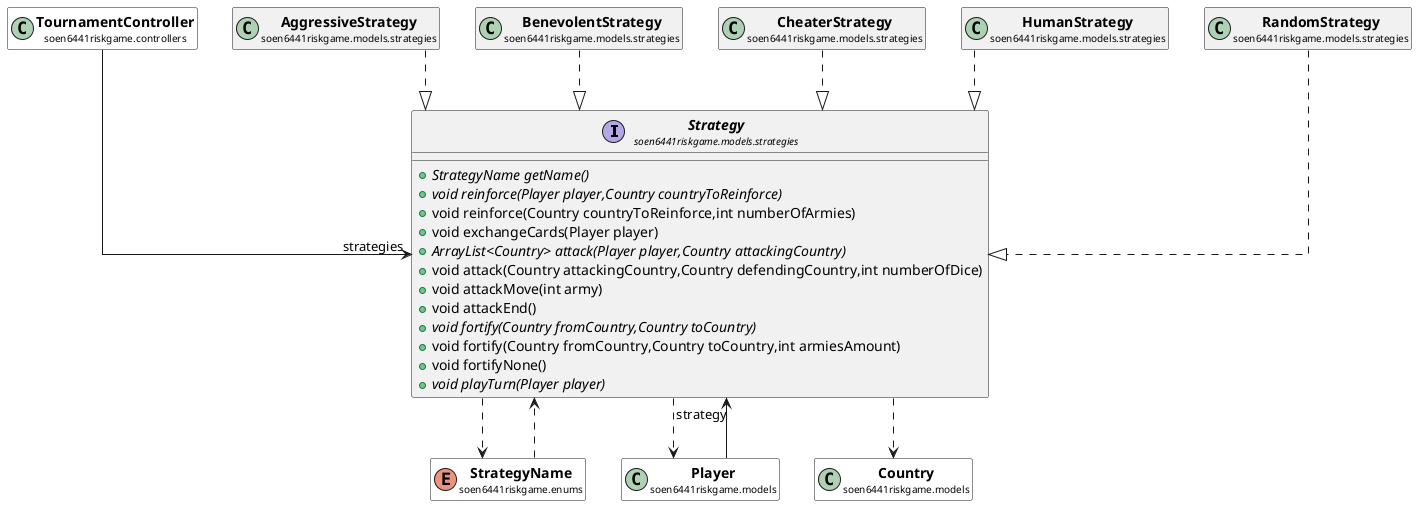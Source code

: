 @startuml

skinparam svgLinkTarget _parent
skinparam linetype ortho
set namespaceSeparator none
interface "<b><size:14>Strategy</b>\n<size:10>soen6441riskgame.models.strategies" as soen6441riskgame.models.strategies.Strategy  [[../../../soen6441riskgame/models/strategies/Strategy.html{soen6441riskgame.models.strategies.Strategy}]] {
{abstract} +StrategyName getName()
{abstract} +void reinforce(Player player,Country countryToReinforce)
+void reinforce(Country countryToReinforce,int numberOfArmies)
+void exchangeCards(Player player)
{abstract} +ArrayList<Country> attack(Player player,Country attackingCountry)
+void attack(Country attackingCountry,Country defendingCountry,int numberOfDice)
+void attackMove(int army)
+void attackEnd()
{abstract} +void fortify(Country fromCountry,Country toCountry)
+void fortify(Country fromCountry,Country toCountry,int armiesAmount)
+void fortifyNone()
{abstract} +void playTurn(Player player)
}


class "<b><size:14>TournamentController</b>\n<size:10>soen6441riskgame.controllers" as soen6441riskgame.controllers.TournamentController  [[../../../soen6441riskgame/controllers/TournamentController.html{soen6441riskgame.controllers.TournamentController}]] #white {
}

hide soen6441riskgame.controllers.TournamentController fields
hide soen6441riskgame.controllers.TournamentController methods

soen6441riskgame.controllers.TournamentController -->  "strategies" soen6441riskgame.models.strategies.Strategy

enum "<b><size:14>StrategyName</b>\n<size:10>soen6441riskgame.enums" as soen6441riskgame.enums.StrategyName  [[../../../soen6441riskgame/enums/StrategyName.html{soen6441riskgame.enums.StrategyName}]] #white {
}

hide soen6441riskgame.enums.StrategyName fields
hide soen6441riskgame.enums.StrategyName methods

soen6441riskgame.enums.StrategyName ..> soen6441riskgame.models.strategies.Strategy

class "<b><size:14>Player</b>\n<size:10>soen6441riskgame.models" as soen6441riskgame.models.Player  [[../../../soen6441riskgame/models/Player.html{soen6441riskgame.models.Player}]] #white {
}

hide soen6441riskgame.models.Player fields
hide soen6441riskgame.models.Player methods

soen6441riskgame.models.Player -->  "strategy" soen6441riskgame.models.strategies.Strategy

class "<b><size:14>AggressiveStrategy</b>\n<size:10>soen6441riskgame.models.strategies" as soen6441riskgame.models.strategies.AggressiveStrategy  [[../../../soen6441riskgame/models/strategies/AggressiveStrategy.html{soen6441riskgame.models.strategies.AggressiveStrategy}]] {
}

hide soen6441riskgame.models.strategies.AggressiveStrategy fields
hide soen6441riskgame.models.strategies.AggressiveStrategy methods

soen6441riskgame.models.strategies.AggressiveStrategy ..|> soen6441riskgame.models.strategies.Strategy

class "<b><size:14>BenevolentStrategy</b>\n<size:10>soen6441riskgame.models.strategies" as soen6441riskgame.models.strategies.BenevolentStrategy  [[../../../soen6441riskgame/models/strategies/BenevolentStrategy.html{soen6441riskgame.models.strategies.BenevolentStrategy}]] {
}

hide soen6441riskgame.models.strategies.BenevolentStrategy fields
hide soen6441riskgame.models.strategies.BenevolentStrategy methods

soen6441riskgame.models.strategies.BenevolentStrategy ..|> soen6441riskgame.models.strategies.Strategy

class "<b><size:14>CheaterStrategy</b>\n<size:10>soen6441riskgame.models.strategies" as soen6441riskgame.models.strategies.CheaterStrategy  [[../../../soen6441riskgame/models/strategies/CheaterStrategy.html{soen6441riskgame.models.strategies.CheaterStrategy}]] {
}

hide soen6441riskgame.models.strategies.CheaterStrategy fields
hide soen6441riskgame.models.strategies.CheaterStrategy methods

soen6441riskgame.models.strategies.CheaterStrategy ..|> soen6441riskgame.models.strategies.Strategy

class "<b><size:14>HumanStrategy</b>\n<size:10>soen6441riskgame.models.strategies" as soen6441riskgame.models.strategies.HumanStrategy  [[../../../soen6441riskgame/models/strategies/HumanStrategy.html{soen6441riskgame.models.strategies.HumanStrategy}]] {
}

hide soen6441riskgame.models.strategies.HumanStrategy fields
hide soen6441riskgame.models.strategies.HumanStrategy methods

soen6441riskgame.models.strategies.HumanStrategy ..|> soen6441riskgame.models.strategies.Strategy

class "<b><size:14>RandomStrategy</b>\n<size:10>soen6441riskgame.models.strategies" as soen6441riskgame.models.strategies.RandomStrategy  [[../../../soen6441riskgame/models/strategies/RandomStrategy.html{soen6441riskgame.models.strategies.RandomStrategy}]] {
}

hide soen6441riskgame.models.strategies.RandomStrategy fields
hide soen6441riskgame.models.strategies.RandomStrategy methods

soen6441riskgame.models.strategies.RandomStrategy ..|> soen6441riskgame.models.strategies.Strategy

soen6441riskgame.models.strategies.Strategy ..> soen6441riskgame.enums.StrategyName

soen6441riskgame.models.strategies.Strategy ..> soen6441riskgame.models.Player

class "<b><size:14>Country</b>\n<size:10>soen6441riskgame.models" as soen6441riskgame.models.Country  [[../../../soen6441riskgame/models/Country.html{soen6441riskgame.models.Country}]] #white {
}

hide soen6441riskgame.models.Country fields
hide soen6441riskgame.models.Country methods

soen6441riskgame.models.strategies.Strategy ..> soen6441riskgame.models.Country



@enduml
